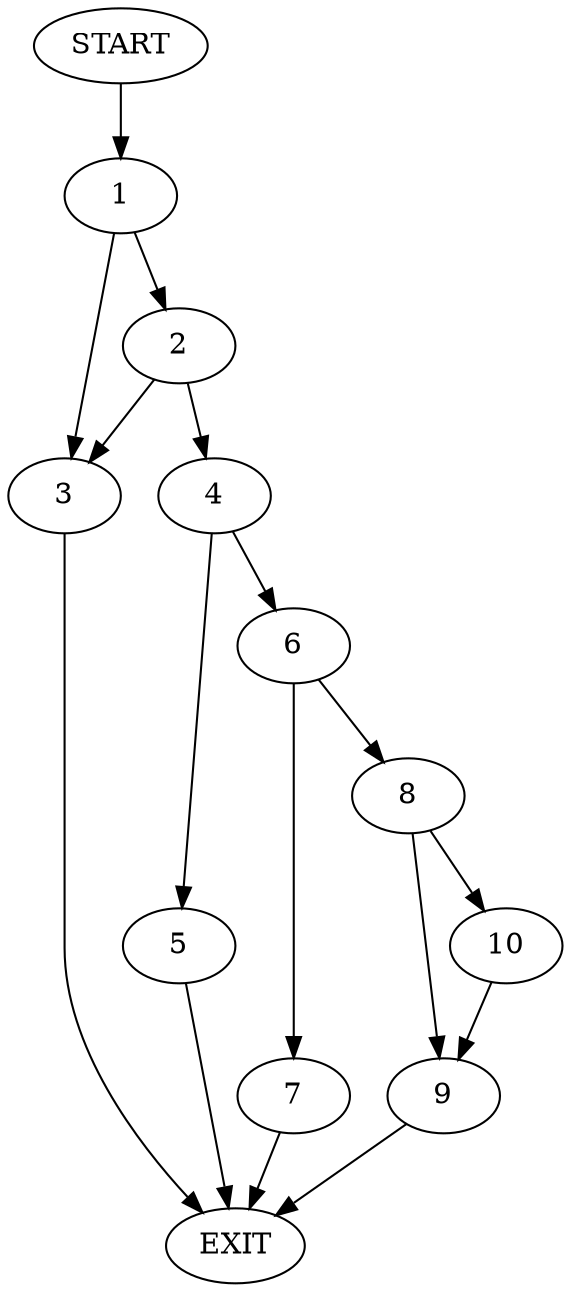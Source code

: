 digraph {
0 [label="START"]
11 [label="EXIT"]
0 -> 1
1 -> 2
1 -> 3
3 -> 11
2 -> 4
2 -> 3
4 -> 5
4 -> 6
6 -> 7
6 -> 8
5 -> 11
8 -> 9
8 -> 10
7 -> 11
10 -> 9
9 -> 11
}
